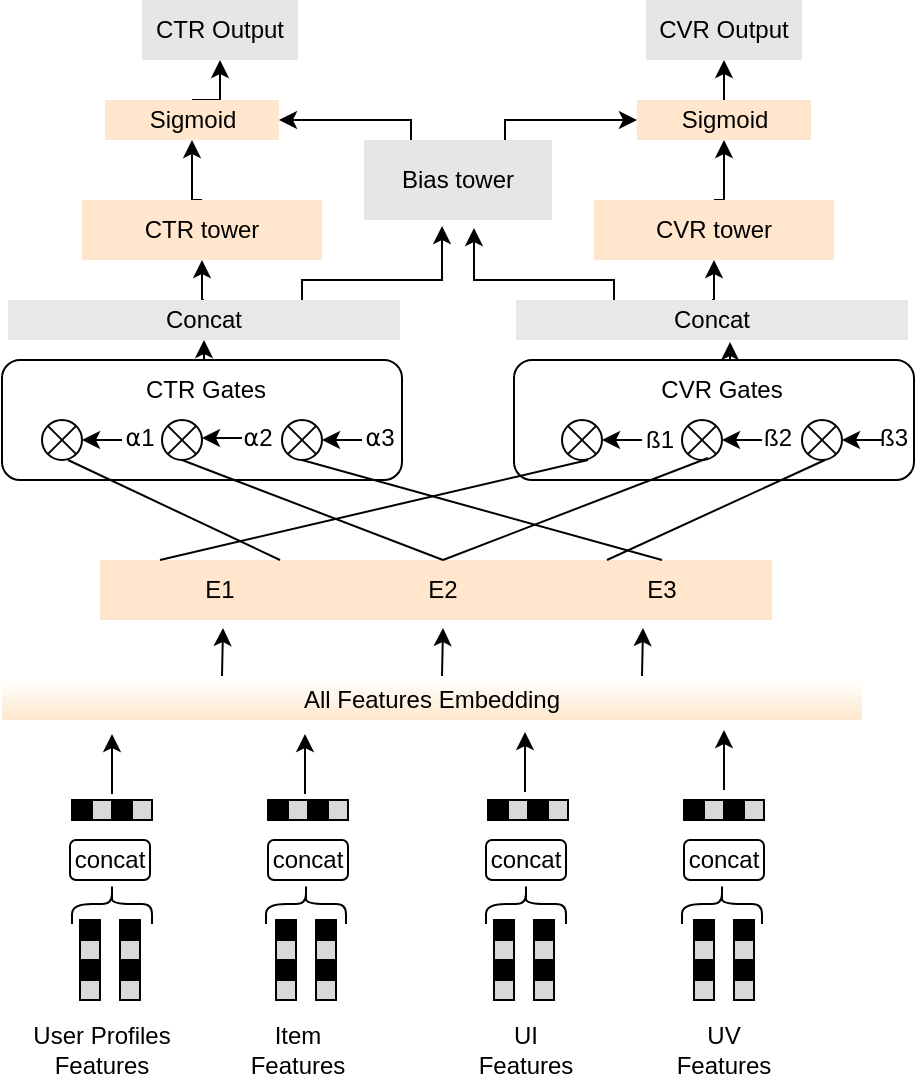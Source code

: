<mxfile version="20.2.8" type="github">
  <diagram id="xRL6QHjBoIZbNnnp0_wV" name="第 1 页">
    <mxGraphModel dx="1426" dy="1938" grid="1" gridSize="10" guides="1" tooltips="1" connect="1" arrows="1" fold="1" page="1" pageScale="1" pageWidth="827" pageHeight="1169" math="0" shadow="0">
      <root>
        <mxCell id="0" />
        <mxCell id="1" parent="0" />
        <mxCell id="JJxQaTKSTEjUSaWtiFOi-1" value="All Features Embedding" style="rounded=0;whiteSpace=wrap;html=1;fillColor=#FFE6CC;strokeColor=none;gradientDirection=north;fontColor=#000000;gradientColor=#FFFFFF;" vertex="1" parent="1">
          <mxGeometry x="260" y="320" width="430" height="20" as="geometry" />
        </mxCell>
        <mxCell id="JJxQaTKSTEjUSaWtiFOi-2" value="" style="rounded=0;whiteSpace=wrap;html=1;fillColor=#000000;gradientColor=none;gradientDirection=north;" vertex="1" parent="1">
          <mxGeometry x="295" y="380" width="10" height="10" as="geometry" />
        </mxCell>
        <mxCell id="JJxQaTKSTEjUSaWtiFOi-3" value="" style="rounded=0;whiteSpace=wrap;html=1;fillColor=#D9D9D9;gradientColor=none;gradientDirection=north;" vertex="1" parent="1">
          <mxGeometry x="305" y="380" width="10" height="10" as="geometry" />
        </mxCell>
        <mxCell id="JJxQaTKSTEjUSaWtiFOi-4" value="" style="rounded=0;whiteSpace=wrap;html=1;fillColor=#000000;gradientColor=none;gradientDirection=north;" vertex="1" parent="1">
          <mxGeometry x="315" y="380" width="10" height="10" as="geometry" />
        </mxCell>
        <mxCell id="JJxQaTKSTEjUSaWtiFOi-5" value="" style="rounded=0;whiteSpace=wrap;html=1;fillColor=#D9D9D9;gradientColor=none;gradientDirection=north;" vertex="1" parent="1">
          <mxGeometry x="325" y="380" width="10" height="10" as="geometry" />
        </mxCell>
        <mxCell id="JJxQaTKSTEjUSaWtiFOi-6" value="" style="rounded=0;whiteSpace=wrap;html=1;fillColor=#000000;gradientColor=none;gradientDirection=north;" vertex="1" parent="1">
          <mxGeometry x="393" y="380" width="10" height="10" as="geometry" />
        </mxCell>
        <mxCell id="JJxQaTKSTEjUSaWtiFOi-7" value="" style="rounded=0;whiteSpace=wrap;html=1;fillColor=#D9D9D9;gradientColor=none;gradientDirection=north;" vertex="1" parent="1">
          <mxGeometry x="403" y="380" width="10" height="10" as="geometry" />
        </mxCell>
        <mxCell id="JJxQaTKSTEjUSaWtiFOi-8" value="" style="rounded=0;whiteSpace=wrap;html=1;fillColor=#000000;gradientColor=none;gradientDirection=north;" vertex="1" parent="1">
          <mxGeometry x="413" y="380" width="10" height="10" as="geometry" />
        </mxCell>
        <mxCell id="JJxQaTKSTEjUSaWtiFOi-9" value="" style="rounded=0;whiteSpace=wrap;html=1;fillColor=#D9D9D9;gradientColor=none;gradientDirection=north;" vertex="1" parent="1">
          <mxGeometry x="423" y="380" width="10" height="10" as="geometry" />
        </mxCell>
        <mxCell id="JJxQaTKSTEjUSaWtiFOi-10" value="" style="rounded=0;whiteSpace=wrap;html=1;fillColor=#000000;gradientColor=none;gradientDirection=north;" vertex="1" parent="1">
          <mxGeometry x="503" y="380" width="10" height="10" as="geometry" />
        </mxCell>
        <mxCell id="JJxQaTKSTEjUSaWtiFOi-11" value="" style="rounded=0;whiteSpace=wrap;html=1;fillColor=#D9D9D9;gradientColor=none;gradientDirection=north;" vertex="1" parent="1">
          <mxGeometry x="513" y="380" width="10" height="10" as="geometry" />
        </mxCell>
        <mxCell id="JJxQaTKSTEjUSaWtiFOi-12" value="" style="rounded=0;whiteSpace=wrap;html=1;fillColor=#000000;gradientColor=none;gradientDirection=north;" vertex="1" parent="1">
          <mxGeometry x="523" y="380" width="10" height="10" as="geometry" />
        </mxCell>
        <mxCell id="JJxQaTKSTEjUSaWtiFOi-13" value="" style="rounded=0;whiteSpace=wrap;html=1;fillColor=#D9D9D9;gradientColor=none;gradientDirection=north;" vertex="1" parent="1">
          <mxGeometry x="533" y="380" width="10" height="10" as="geometry" />
        </mxCell>
        <mxCell id="JJxQaTKSTEjUSaWtiFOi-14" value="" style="rounded=0;whiteSpace=wrap;html=1;fillColor=#000000;gradientColor=none;gradientDirection=north;" vertex="1" parent="1">
          <mxGeometry x="601" y="380" width="10" height="10" as="geometry" />
        </mxCell>
        <mxCell id="JJxQaTKSTEjUSaWtiFOi-15" value="" style="rounded=0;whiteSpace=wrap;html=1;fillColor=#D9D9D9;gradientColor=none;gradientDirection=north;" vertex="1" parent="1">
          <mxGeometry x="611" y="380" width="10" height="10" as="geometry" />
        </mxCell>
        <mxCell id="JJxQaTKSTEjUSaWtiFOi-16" value="" style="rounded=0;whiteSpace=wrap;html=1;fillColor=#000000;gradientColor=none;gradientDirection=north;" vertex="1" parent="1">
          <mxGeometry x="621" y="380" width="10" height="10" as="geometry" />
        </mxCell>
        <mxCell id="JJxQaTKSTEjUSaWtiFOi-17" value="" style="rounded=0;whiteSpace=wrap;html=1;fillColor=#D9D9D9;gradientColor=none;gradientDirection=north;" vertex="1" parent="1">
          <mxGeometry x="631" y="380" width="10" height="10" as="geometry" />
        </mxCell>
        <mxCell id="JJxQaTKSTEjUSaWtiFOi-18" value="" style="rounded=0;whiteSpace=wrap;html=1;fillColor=#000000;gradientColor=none;gradientDirection=north;" vertex="1" parent="1">
          <mxGeometry x="299" y="440" width="10" height="10" as="geometry" />
        </mxCell>
        <mxCell id="JJxQaTKSTEjUSaWtiFOi-19" value="" style="rounded=0;whiteSpace=wrap;html=1;fillColor=#D9D9D9;gradientColor=none;gradientDirection=north;" vertex="1" parent="1">
          <mxGeometry x="299" y="450" width="10" height="10" as="geometry" />
        </mxCell>
        <mxCell id="JJxQaTKSTEjUSaWtiFOi-20" value="" style="rounded=0;whiteSpace=wrap;html=1;fillColor=#000000;gradientColor=none;gradientDirection=north;" vertex="1" parent="1">
          <mxGeometry x="299" y="460" width="10" height="10" as="geometry" />
        </mxCell>
        <mxCell id="JJxQaTKSTEjUSaWtiFOi-21" value="" style="rounded=0;whiteSpace=wrap;html=1;fillColor=#D9D9D9;gradientColor=none;gradientDirection=north;" vertex="1" parent="1">
          <mxGeometry x="299" y="470" width="10" height="10" as="geometry" />
        </mxCell>
        <mxCell id="JJxQaTKSTEjUSaWtiFOi-22" value="" style="rounded=0;whiteSpace=wrap;html=1;fillColor=#000000;gradientColor=none;gradientDirection=north;" vertex="1" parent="1">
          <mxGeometry x="319" y="440" width="10" height="10" as="geometry" />
        </mxCell>
        <mxCell id="JJxQaTKSTEjUSaWtiFOi-23" value="" style="rounded=0;whiteSpace=wrap;html=1;fillColor=#D9D9D9;gradientColor=none;gradientDirection=north;" vertex="1" parent="1">
          <mxGeometry x="319" y="450" width="10" height="10" as="geometry" />
        </mxCell>
        <mxCell id="JJxQaTKSTEjUSaWtiFOi-24" value="" style="rounded=0;whiteSpace=wrap;html=1;fillColor=#000000;gradientColor=none;gradientDirection=north;" vertex="1" parent="1">
          <mxGeometry x="319" y="460" width="10" height="10" as="geometry" />
        </mxCell>
        <mxCell id="JJxQaTKSTEjUSaWtiFOi-25" value="" style="rounded=0;whiteSpace=wrap;html=1;fillColor=#D9D9D9;gradientColor=none;gradientDirection=north;" vertex="1" parent="1">
          <mxGeometry x="319" y="470" width="10" height="10" as="geometry" />
        </mxCell>
        <mxCell id="JJxQaTKSTEjUSaWtiFOi-26" value="" style="rounded=0;whiteSpace=wrap;html=1;fillColor=#000000;gradientColor=none;gradientDirection=north;" vertex="1" parent="1">
          <mxGeometry x="397" y="440" width="10" height="10" as="geometry" />
        </mxCell>
        <mxCell id="JJxQaTKSTEjUSaWtiFOi-27" value="" style="rounded=0;whiteSpace=wrap;html=1;fillColor=#D9D9D9;gradientColor=none;gradientDirection=north;" vertex="1" parent="1">
          <mxGeometry x="397" y="450" width="10" height="10" as="geometry" />
        </mxCell>
        <mxCell id="JJxQaTKSTEjUSaWtiFOi-28" value="" style="rounded=0;whiteSpace=wrap;html=1;fillColor=#000000;gradientColor=none;gradientDirection=north;" vertex="1" parent="1">
          <mxGeometry x="397" y="460" width="10" height="10" as="geometry" />
        </mxCell>
        <mxCell id="JJxQaTKSTEjUSaWtiFOi-29" value="" style="rounded=0;whiteSpace=wrap;html=1;fillColor=#D9D9D9;gradientColor=none;gradientDirection=north;" vertex="1" parent="1">
          <mxGeometry x="397" y="470" width="10" height="10" as="geometry" />
        </mxCell>
        <mxCell id="JJxQaTKSTEjUSaWtiFOi-30" value="" style="rounded=0;whiteSpace=wrap;html=1;fillColor=#000000;gradientColor=none;gradientDirection=north;" vertex="1" parent="1">
          <mxGeometry x="417" y="440" width="10" height="10" as="geometry" />
        </mxCell>
        <mxCell id="JJxQaTKSTEjUSaWtiFOi-31" value="" style="rounded=0;whiteSpace=wrap;html=1;fillColor=#D9D9D9;gradientColor=none;gradientDirection=north;" vertex="1" parent="1">
          <mxGeometry x="417" y="450" width="10" height="10" as="geometry" />
        </mxCell>
        <mxCell id="JJxQaTKSTEjUSaWtiFOi-32" value="" style="rounded=0;whiteSpace=wrap;html=1;fillColor=#000000;gradientColor=none;gradientDirection=north;" vertex="1" parent="1">
          <mxGeometry x="417" y="460" width="10" height="10" as="geometry" />
        </mxCell>
        <mxCell id="JJxQaTKSTEjUSaWtiFOi-33" value="" style="rounded=0;whiteSpace=wrap;html=1;fillColor=#D9D9D9;gradientColor=none;gradientDirection=north;" vertex="1" parent="1">
          <mxGeometry x="417" y="470" width="10" height="10" as="geometry" />
        </mxCell>
        <mxCell id="JJxQaTKSTEjUSaWtiFOi-34" value="" style="rounded=0;whiteSpace=wrap;html=1;fillColor=#000000;gradientColor=none;gradientDirection=north;" vertex="1" parent="1">
          <mxGeometry x="506" y="440" width="10" height="10" as="geometry" />
        </mxCell>
        <mxCell id="JJxQaTKSTEjUSaWtiFOi-35" value="" style="rounded=0;whiteSpace=wrap;html=1;fillColor=#D9D9D9;gradientColor=none;gradientDirection=north;" vertex="1" parent="1">
          <mxGeometry x="506" y="450" width="10" height="10" as="geometry" />
        </mxCell>
        <mxCell id="JJxQaTKSTEjUSaWtiFOi-36" value="" style="rounded=0;whiteSpace=wrap;html=1;fillColor=#000000;gradientColor=none;gradientDirection=north;" vertex="1" parent="1">
          <mxGeometry x="506" y="460" width="10" height="10" as="geometry" />
        </mxCell>
        <mxCell id="JJxQaTKSTEjUSaWtiFOi-37" value="" style="rounded=0;whiteSpace=wrap;html=1;fillColor=#D9D9D9;gradientColor=none;gradientDirection=north;" vertex="1" parent="1">
          <mxGeometry x="506" y="470" width="10" height="10" as="geometry" />
        </mxCell>
        <mxCell id="JJxQaTKSTEjUSaWtiFOi-38" value="" style="rounded=0;whiteSpace=wrap;html=1;fillColor=#000000;gradientColor=none;gradientDirection=north;" vertex="1" parent="1">
          <mxGeometry x="526" y="440" width="10" height="10" as="geometry" />
        </mxCell>
        <mxCell id="JJxQaTKSTEjUSaWtiFOi-39" value="" style="rounded=0;whiteSpace=wrap;html=1;fillColor=#D9D9D9;gradientColor=none;gradientDirection=north;" vertex="1" parent="1">
          <mxGeometry x="526" y="450" width="10" height="10" as="geometry" />
        </mxCell>
        <mxCell id="JJxQaTKSTEjUSaWtiFOi-40" value="" style="rounded=0;whiteSpace=wrap;html=1;fillColor=#000000;gradientColor=none;gradientDirection=north;" vertex="1" parent="1">
          <mxGeometry x="526" y="460" width="10" height="10" as="geometry" />
        </mxCell>
        <mxCell id="JJxQaTKSTEjUSaWtiFOi-41" value="" style="rounded=0;whiteSpace=wrap;html=1;fillColor=#D9D9D9;gradientColor=none;gradientDirection=north;" vertex="1" parent="1">
          <mxGeometry x="526" y="470" width="10" height="10" as="geometry" />
        </mxCell>
        <mxCell id="JJxQaTKSTEjUSaWtiFOi-42" value="" style="rounded=0;whiteSpace=wrap;html=1;fillColor=#000000;gradientColor=none;gradientDirection=north;" vertex="1" parent="1">
          <mxGeometry x="606" y="440" width="10" height="10" as="geometry" />
        </mxCell>
        <mxCell id="JJxQaTKSTEjUSaWtiFOi-43" value="" style="rounded=0;whiteSpace=wrap;html=1;fillColor=#D9D9D9;gradientColor=none;gradientDirection=north;" vertex="1" parent="1">
          <mxGeometry x="606" y="450" width="10" height="10" as="geometry" />
        </mxCell>
        <mxCell id="JJxQaTKSTEjUSaWtiFOi-44" value="" style="rounded=0;whiteSpace=wrap;html=1;fillColor=#000000;gradientColor=none;gradientDirection=north;" vertex="1" parent="1">
          <mxGeometry x="606" y="460" width="10" height="10" as="geometry" />
        </mxCell>
        <mxCell id="JJxQaTKSTEjUSaWtiFOi-45" value="" style="rounded=0;whiteSpace=wrap;html=1;fillColor=#D9D9D9;gradientColor=none;gradientDirection=north;" vertex="1" parent="1">
          <mxGeometry x="606" y="470" width="10" height="10" as="geometry" />
        </mxCell>
        <mxCell id="JJxQaTKSTEjUSaWtiFOi-46" value="" style="rounded=0;whiteSpace=wrap;html=1;fillColor=#000000;gradientColor=none;gradientDirection=north;" vertex="1" parent="1">
          <mxGeometry x="626" y="440" width="10" height="10" as="geometry" />
        </mxCell>
        <mxCell id="JJxQaTKSTEjUSaWtiFOi-47" value="" style="rounded=0;whiteSpace=wrap;html=1;fillColor=#D9D9D9;gradientColor=none;gradientDirection=north;" vertex="1" parent="1">
          <mxGeometry x="626" y="450" width="10" height="10" as="geometry" />
        </mxCell>
        <mxCell id="JJxQaTKSTEjUSaWtiFOi-48" value="" style="rounded=0;whiteSpace=wrap;html=1;fillColor=#000000;gradientColor=none;gradientDirection=north;" vertex="1" parent="1">
          <mxGeometry x="626" y="460" width="10" height="10" as="geometry" />
        </mxCell>
        <mxCell id="JJxQaTKSTEjUSaWtiFOi-49" value="" style="rounded=0;whiteSpace=wrap;html=1;fillColor=#D9D9D9;gradientColor=none;gradientDirection=north;" vertex="1" parent="1">
          <mxGeometry x="626" y="470" width="10" height="10" as="geometry" />
        </mxCell>
        <mxCell id="JJxQaTKSTEjUSaWtiFOi-50" value="concat" style="rounded=1;whiteSpace=wrap;html=1;fillColor=#FFFFFF;gradientColor=none;gradientDirection=north;" vertex="1" parent="1">
          <mxGeometry x="294" y="400" width="40" height="20" as="geometry" />
        </mxCell>
        <mxCell id="JJxQaTKSTEjUSaWtiFOi-51" value="concat" style="rounded=1;whiteSpace=wrap;html=1;fillColor=#FFFFFF;gradientColor=none;gradientDirection=north;" vertex="1" parent="1">
          <mxGeometry x="502" y="400" width="40" height="20" as="geometry" />
        </mxCell>
        <mxCell id="JJxQaTKSTEjUSaWtiFOi-52" value="concat" style="rounded=1;whiteSpace=wrap;html=1;fillColor=#FFFFFF;gradientColor=none;gradientDirection=north;" vertex="1" parent="1">
          <mxGeometry x="393" y="400" width="40" height="20" as="geometry" />
        </mxCell>
        <mxCell id="JJxQaTKSTEjUSaWtiFOi-53" value="concat" style="rounded=1;whiteSpace=wrap;html=1;fillColor=#FFFFFF;gradientColor=none;gradientDirection=north;" vertex="1" parent="1">
          <mxGeometry x="601" y="400" width="40" height="20" as="geometry" />
        </mxCell>
        <mxCell id="JJxQaTKSTEjUSaWtiFOi-54" value="" style="shape=curlyBracket;whiteSpace=wrap;html=1;rounded=1;flipH=1;fillColor=#FFFFFF;gradientColor=none;gradientDirection=north;rotation=-90;" vertex="1" parent="1">
          <mxGeometry x="512" y="412" width="20" height="40" as="geometry" />
        </mxCell>
        <mxCell id="JJxQaTKSTEjUSaWtiFOi-55" value="" style="shape=curlyBracket;whiteSpace=wrap;html=1;rounded=1;flipH=1;fillColor=#FFFFFF;gradientColor=none;gradientDirection=north;rotation=-90;" vertex="1" parent="1">
          <mxGeometry x="402" y="412" width="20" height="40" as="geometry" />
        </mxCell>
        <mxCell id="JJxQaTKSTEjUSaWtiFOi-56" value="" style="shape=curlyBracket;whiteSpace=wrap;html=1;rounded=1;flipH=1;fillColor=#FFFFFF;gradientColor=none;gradientDirection=north;rotation=-90;" vertex="1" parent="1">
          <mxGeometry x="305" y="412" width="20" height="40" as="geometry" />
        </mxCell>
        <mxCell id="JJxQaTKSTEjUSaWtiFOi-57" value="" style="shape=curlyBracket;whiteSpace=wrap;html=1;rounded=1;flipH=1;fillColor=#FFFFFF;gradientColor=none;gradientDirection=north;rotation=-90;" vertex="1" parent="1">
          <mxGeometry x="610" y="412" width="20" height="40" as="geometry" />
        </mxCell>
        <mxCell id="JJxQaTKSTEjUSaWtiFOi-59" value="User Profiles&lt;br&gt;Features" style="text;html=1;strokeColor=none;fillColor=none;align=center;verticalAlign=middle;whiteSpace=wrap;rounded=0;" vertex="1" parent="1">
          <mxGeometry x="270" y="490" width="80" height="30" as="geometry" />
        </mxCell>
        <mxCell id="JJxQaTKSTEjUSaWtiFOi-60" value="Item&lt;br&gt;Features" style="text;html=1;strokeColor=none;fillColor=none;align=center;verticalAlign=middle;whiteSpace=wrap;rounded=0;" vertex="1" parent="1">
          <mxGeometry x="368" y="490" width="80" height="30" as="geometry" />
        </mxCell>
        <mxCell id="JJxQaTKSTEjUSaWtiFOi-61" value="UI&lt;br&gt;Features" style="text;html=1;strokeColor=none;fillColor=none;align=center;verticalAlign=middle;whiteSpace=wrap;rounded=0;" vertex="1" parent="1">
          <mxGeometry x="482" y="490" width="80" height="30" as="geometry" />
        </mxCell>
        <mxCell id="JJxQaTKSTEjUSaWtiFOi-62" value="UV&lt;br&gt;Features" style="text;html=1;strokeColor=none;fillColor=none;align=center;verticalAlign=middle;whiteSpace=wrap;rounded=0;" vertex="1" parent="1">
          <mxGeometry x="581" y="490" width="80" height="30" as="geometry" />
        </mxCell>
        <mxCell id="JJxQaTKSTEjUSaWtiFOi-63" value="" style="endArrow=classic;html=1;rounded=0;" edge="1" parent="1">
          <mxGeometry width="50" height="50" relative="1" as="geometry">
            <mxPoint x="621" y="375" as="sourcePoint" />
            <mxPoint x="621" y="345" as="targetPoint" />
          </mxGeometry>
        </mxCell>
        <mxCell id="JJxQaTKSTEjUSaWtiFOi-64" value="" style="endArrow=classic;html=1;rounded=0;" edge="1" parent="1">
          <mxGeometry width="50" height="50" relative="1" as="geometry">
            <mxPoint x="521.5" y="376" as="sourcePoint" />
            <mxPoint x="521.5" y="346" as="targetPoint" />
          </mxGeometry>
        </mxCell>
        <mxCell id="JJxQaTKSTEjUSaWtiFOi-65" value="" style="endArrow=classic;html=1;rounded=0;" edge="1" parent="1">
          <mxGeometry width="50" height="50" relative="1" as="geometry">
            <mxPoint x="411.5" y="377" as="sourcePoint" />
            <mxPoint x="411.5" y="347" as="targetPoint" />
          </mxGeometry>
        </mxCell>
        <mxCell id="JJxQaTKSTEjUSaWtiFOi-66" value="" style="endArrow=classic;html=1;rounded=0;" edge="1" parent="1">
          <mxGeometry width="50" height="50" relative="1" as="geometry">
            <mxPoint x="315" y="377" as="sourcePoint" />
            <mxPoint x="315" y="347" as="targetPoint" />
          </mxGeometry>
        </mxCell>
        <mxCell id="JJxQaTKSTEjUSaWtiFOi-68" value="E1" style="rounded=0;whiteSpace=wrap;html=1;fillColor=#FFE6CC;gradientColor=none;gradientDirection=north;strokeColor=none;" vertex="1" parent="1">
          <mxGeometry x="309" y="260" width="120" height="30" as="geometry" />
        </mxCell>
        <mxCell id="JJxQaTKSTEjUSaWtiFOi-69" value="E2" style="rounded=0;whiteSpace=wrap;html=1;fillColor=#FFE6CC;gradientColor=none;gradientDirection=north;strokeColor=none;" vertex="1" parent="1">
          <mxGeometry x="422" y="260" width="117" height="30" as="geometry" />
        </mxCell>
        <mxCell id="JJxQaTKSTEjUSaWtiFOi-70" value="E3" style="rounded=0;whiteSpace=wrap;html=1;fillColor=#FFE6CC;gradientColor=none;gradientDirection=north;strokeColor=none;" vertex="1" parent="1">
          <mxGeometry x="535" y="260" width="110" height="30" as="geometry" />
        </mxCell>
        <mxCell id="JJxQaTKSTEjUSaWtiFOi-71" value="" style="rounded=1;whiteSpace=wrap;html=1;fillColor=#FFFFFF;gradientColor=none;gradientDirection=north;" vertex="1" parent="1">
          <mxGeometry x="260" y="160" width="200" height="60" as="geometry" />
        </mxCell>
        <mxCell id="JJxQaTKSTEjUSaWtiFOi-72" value="" style="rounded=1;whiteSpace=wrap;html=1;fillColor=#FFFFFF;gradientColor=none;gradientDirection=north;" vertex="1" parent="1">
          <mxGeometry x="516" y="160" width="200" height="60" as="geometry" />
        </mxCell>
        <mxCell id="JJxQaTKSTEjUSaWtiFOi-77" value="" style="group" vertex="1" connectable="0" parent="1">
          <mxGeometry x="280" y="190" width="30" height="20" as="geometry" />
        </mxCell>
        <mxCell id="JJxQaTKSTEjUSaWtiFOi-73" value="" style="ellipse;whiteSpace=wrap;html=1;aspect=fixed;fillColor=#FFFFFF;gradientColor=none;gradientDirection=north;" vertex="1" parent="JJxQaTKSTEjUSaWtiFOi-77">
          <mxGeometry width="20" height="20" as="geometry" />
        </mxCell>
        <mxCell id="JJxQaTKSTEjUSaWtiFOi-74" value="" style="endArrow=none;html=1;rounded=0;entryX=1;entryY=0;entryDx=0;entryDy=0;exitX=0;exitY=1;exitDx=0;exitDy=0;" edge="1" parent="JJxQaTKSTEjUSaWtiFOi-77" source="JJxQaTKSTEjUSaWtiFOi-73" target="JJxQaTKSTEjUSaWtiFOi-73">
          <mxGeometry width="50" height="50" relative="1" as="geometry">
            <mxPoint x="6" y="17.333" as="sourcePoint" />
            <mxPoint x="26" y="4" as="targetPoint" />
          </mxGeometry>
        </mxCell>
        <mxCell id="JJxQaTKSTEjUSaWtiFOi-75" value="" style="endArrow=none;html=1;rounded=0;exitX=1;exitY=1;exitDx=0;exitDy=0;entryX=0;entryY=0;entryDx=0;entryDy=0;" edge="1" parent="JJxQaTKSTEjUSaWtiFOi-77" source="JJxQaTKSTEjUSaWtiFOi-73" target="JJxQaTKSTEjUSaWtiFOi-73">
          <mxGeometry width="50" height="50" relative="1" as="geometry">
            <mxPoint x="20" y="13.333" as="sourcePoint" />
            <mxPoint x="6" y="4" as="targetPoint" />
          </mxGeometry>
        </mxCell>
        <mxCell id="JJxQaTKSTEjUSaWtiFOi-80" value="" style="group" vertex="1" connectable="0" parent="1">
          <mxGeometry x="340" y="190" width="30" height="20" as="geometry" />
        </mxCell>
        <mxCell id="JJxQaTKSTEjUSaWtiFOi-81" value="" style="ellipse;whiteSpace=wrap;html=1;aspect=fixed;fillColor=#FFFFFF;gradientColor=none;gradientDirection=north;" vertex="1" parent="JJxQaTKSTEjUSaWtiFOi-80">
          <mxGeometry width="20" height="20" as="geometry" />
        </mxCell>
        <mxCell id="JJxQaTKSTEjUSaWtiFOi-82" value="" style="endArrow=none;html=1;rounded=0;entryX=1;entryY=0;entryDx=0;entryDy=0;exitX=0;exitY=1;exitDx=0;exitDy=0;" edge="1" parent="JJxQaTKSTEjUSaWtiFOi-80" source="JJxQaTKSTEjUSaWtiFOi-81" target="JJxQaTKSTEjUSaWtiFOi-81">
          <mxGeometry width="50" height="50" relative="1" as="geometry">
            <mxPoint x="6" y="17.333" as="sourcePoint" />
            <mxPoint x="26" y="4" as="targetPoint" />
          </mxGeometry>
        </mxCell>
        <mxCell id="JJxQaTKSTEjUSaWtiFOi-83" value="" style="endArrow=none;html=1;rounded=0;exitX=1;exitY=1;exitDx=0;exitDy=0;entryX=0;entryY=0;entryDx=0;entryDy=0;" edge="1" parent="JJxQaTKSTEjUSaWtiFOi-80" source="JJxQaTKSTEjUSaWtiFOi-81" target="JJxQaTKSTEjUSaWtiFOi-81">
          <mxGeometry width="50" height="50" relative="1" as="geometry">
            <mxPoint x="20" y="13.333" as="sourcePoint" />
            <mxPoint x="6" y="4" as="targetPoint" />
          </mxGeometry>
        </mxCell>
        <mxCell id="JJxQaTKSTEjUSaWtiFOi-84" value="" style="group" vertex="1" connectable="0" parent="1">
          <mxGeometry x="400" y="190" width="30" height="20" as="geometry" />
        </mxCell>
        <mxCell id="JJxQaTKSTEjUSaWtiFOi-85" value="" style="ellipse;whiteSpace=wrap;html=1;aspect=fixed;fillColor=#FFFFFF;gradientColor=none;gradientDirection=north;" vertex="1" parent="JJxQaTKSTEjUSaWtiFOi-84">
          <mxGeometry width="20" height="20" as="geometry" />
        </mxCell>
        <mxCell id="JJxQaTKSTEjUSaWtiFOi-86" value="" style="endArrow=none;html=1;rounded=0;entryX=1;entryY=0;entryDx=0;entryDy=0;exitX=0;exitY=1;exitDx=0;exitDy=0;" edge="1" parent="JJxQaTKSTEjUSaWtiFOi-84" source="JJxQaTKSTEjUSaWtiFOi-85" target="JJxQaTKSTEjUSaWtiFOi-85">
          <mxGeometry width="50" height="50" relative="1" as="geometry">
            <mxPoint x="6" y="17.333" as="sourcePoint" />
            <mxPoint x="26" y="4" as="targetPoint" />
          </mxGeometry>
        </mxCell>
        <mxCell id="JJxQaTKSTEjUSaWtiFOi-87" value="" style="endArrow=none;html=1;rounded=0;exitX=1;exitY=1;exitDx=0;exitDy=0;entryX=0;entryY=0;entryDx=0;entryDy=0;" edge="1" parent="JJxQaTKSTEjUSaWtiFOi-84" source="JJxQaTKSTEjUSaWtiFOi-85" target="JJxQaTKSTEjUSaWtiFOi-85">
          <mxGeometry width="50" height="50" relative="1" as="geometry">
            <mxPoint x="20" y="13.333" as="sourcePoint" />
            <mxPoint x="6" y="4" as="targetPoint" />
          </mxGeometry>
        </mxCell>
        <mxCell id="JJxQaTKSTEjUSaWtiFOi-88" value="" style="group" vertex="1" connectable="0" parent="1">
          <mxGeometry x="660" y="190" width="30" height="20" as="geometry" />
        </mxCell>
        <mxCell id="JJxQaTKSTEjUSaWtiFOi-89" value="" style="ellipse;whiteSpace=wrap;html=1;aspect=fixed;fillColor=#FFFFFF;gradientColor=none;gradientDirection=north;" vertex="1" parent="JJxQaTKSTEjUSaWtiFOi-88">
          <mxGeometry width="20" height="20" as="geometry" />
        </mxCell>
        <mxCell id="JJxQaTKSTEjUSaWtiFOi-90" value="" style="endArrow=none;html=1;rounded=0;entryX=1;entryY=0;entryDx=0;entryDy=0;exitX=0;exitY=1;exitDx=0;exitDy=0;" edge="1" parent="JJxQaTKSTEjUSaWtiFOi-88" source="JJxQaTKSTEjUSaWtiFOi-89" target="JJxQaTKSTEjUSaWtiFOi-89">
          <mxGeometry width="50" height="50" relative="1" as="geometry">
            <mxPoint x="6" y="17.333" as="sourcePoint" />
            <mxPoint x="26" y="4" as="targetPoint" />
          </mxGeometry>
        </mxCell>
        <mxCell id="JJxQaTKSTEjUSaWtiFOi-91" value="" style="endArrow=none;html=1;rounded=0;exitX=1;exitY=1;exitDx=0;exitDy=0;entryX=0;entryY=0;entryDx=0;entryDy=0;" edge="1" parent="JJxQaTKSTEjUSaWtiFOi-88" source="JJxQaTKSTEjUSaWtiFOi-89" target="JJxQaTKSTEjUSaWtiFOi-89">
          <mxGeometry width="50" height="50" relative="1" as="geometry">
            <mxPoint x="20" y="13.333" as="sourcePoint" />
            <mxPoint x="6" y="4" as="targetPoint" />
          </mxGeometry>
        </mxCell>
        <mxCell id="JJxQaTKSTEjUSaWtiFOi-92" value="" style="group" vertex="1" connectable="0" parent="1">
          <mxGeometry x="600" y="190" width="30" height="20" as="geometry" />
        </mxCell>
        <mxCell id="JJxQaTKSTEjUSaWtiFOi-93" value="" style="ellipse;whiteSpace=wrap;html=1;aspect=fixed;fillColor=#FFFFFF;gradientColor=none;gradientDirection=north;" vertex="1" parent="JJxQaTKSTEjUSaWtiFOi-92">
          <mxGeometry width="20" height="20" as="geometry" />
        </mxCell>
        <mxCell id="JJxQaTKSTEjUSaWtiFOi-94" value="" style="endArrow=none;html=1;rounded=0;entryX=1;entryY=0;entryDx=0;entryDy=0;exitX=0;exitY=1;exitDx=0;exitDy=0;" edge="1" parent="JJxQaTKSTEjUSaWtiFOi-92" source="JJxQaTKSTEjUSaWtiFOi-93" target="JJxQaTKSTEjUSaWtiFOi-93">
          <mxGeometry width="50" height="50" relative="1" as="geometry">
            <mxPoint x="6" y="17.333" as="sourcePoint" />
            <mxPoint x="26" y="4" as="targetPoint" />
          </mxGeometry>
        </mxCell>
        <mxCell id="JJxQaTKSTEjUSaWtiFOi-95" value="" style="endArrow=none;html=1;rounded=0;exitX=1;exitY=1;exitDx=0;exitDy=0;entryX=0;entryY=0;entryDx=0;entryDy=0;" edge="1" parent="JJxQaTKSTEjUSaWtiFOi-92" source="JJxQaTKSTEjUSaWtiFOi-93" target="JJxQaTKSTEjUSaWtiFOi-93">
          <mxGeometry width="50" height="50" relative="1" as="geometry">
            <mxPoint x="20" y="13.333" as="sourcePoint" />
            <mxPoint x="6" y="4" as="targetPoint" />
          </mxGeometry>
        </mxCell>
        <mxCell id="JJxQaTKSTEjUSaWtiFOi-96" value="" style="group" vertex="1" connectable="0" parent="1">
          <mxGeometry x="540" y="190" width="30" height="20" as="geometry" />
        </mxCell>
        <mxCell id="JJxQaTKSTEjUSaWtiFOi-97" value="" style="ellipse;whiteSpace=wrap;html=1;aspect=fixed;fillColor=#FFFFFF;gradientColor=none;gradientDirection=north;" vertex="1" parent="JJxQaTKSTEjUSaWtiFOi-96">
          <mxGeometry width="20" height="20" as="geometry" />
        </mxCell>
        <mxCell id="JJxQaTKSTEjUSaWtiFOi-98" value="" style="endArrow=none;html=1;rounded=0;entryX=1;entryY=0;entryDx=0;entryDy=0;exitX=0;exitY=1;exitDx=0;exitDy=0;" edge="1" parent="JJxQaTKSTEjUSaWtiFOi-96" source="JJxQaTKSTEjUSaWtiFOi-97" target="JJxQaTKSTEjUSaWtiFOi-97">
          <mxGeometry width="50" height="50" relative="1" as="geometry">
            <mxPoint x="6" y="17.333" as="sourcePoint" />
            <mxPoint x="26" y="4" as="targetPoint" />
          </mxGeometry>
        </mxCell>
        <mxCell id="JJxQaTKSTEjUSaWtiFOi-99" value="" style="endArrow=none;html=1;rounded=0;exitX=1;exitY=1;exitDx=0;exitDy=0;entryX=0;entryY=0;entryDx=0;entryDy=0;" edge="1" parent="JJxQaTKSTEjUSaWtiFOi-96" source="JJxQaTKSTEjUSaWtiFOi-97" target="JJxQaTKSTEjUSaWtiFOi-97">
          <mxGeometry width="50" height="50" relative="1" as="geometry">
            <mxPoint x="20" y="13.333" as="sourcePoint" />
            <mxPoint x="6" y="4" as="targetPoint" />
          </mxGeometry>
        </mxCell>
        <mxCell id="JJxQaTKSTEjUSaWtiFOi-127" style="edgeStyle=orthogonalEdgeStyle;rounded=0;orthogonalLoop=1;jettySize=auto;html=1;exitX=0.5;exitY=0;exitDx=0;exitDy=0;entryX=0.5;entryY=1;entryDx=0;entryDy=0;" edge="1" parent="1" source="JJxQaTKSTEjUSaWtiFOi-100" target="JJxQaTKSTEjUSaWtiFOi-125">
          <mxGeometry relative="1" as="geometry" />
        </mxCell>
        <mxCell id="JJxQaTKSTEjUSaWtiFOi-100" value="CTR Gates" style="text;html=1;strokeColor=none;fillColor=none;align=center;verticalAlign=middle;whiteSpace=wrap;rounded=0;" vertex="1" parent="1">
          <mxGeometry x="322" y="160" width="80" height="30" as="geometry" />
        </mxCell>
        <mxCell id="JJxQaTKSTEjUSaWtiFOi-128" style="edgeStyle=orthogonalEdgeStyle;rounded=0;orthogonalLoop=1;jettySize=auto;html=1;exitX=0.5;exitY=0;exitDx=0;exitDy=0;entryX=0.546;entryY=1.05;entryDx=0;entryDy=0;entryPerimeter=0;" edge="1" parent="1" source="JJxQaTKSTEjUSaWtiFOi-101" target="JJxQaTKSTEjUSaWtiFOi-126">
          <mxGeometry relative="1" as="geometry" />
        </mxCell>
        <mxCell id="JJxQaTKSTEjUSaWtiFOi-101" value="CVR Gates" style="text;html=1;strokeColor=none;fillColor=none;align=center;verticalAlign=middle;whiteSpace=wrap;rounded=0;" vertex="1" parent="1">
          <mxGeometry x="580" y="160" width="80" height="30" as="geometry" />
        </mxCell>
        <mxCell id="JJxQaTKSTEjUSaWtiFOi-102" value="⍺1" style="text;html=1;strokeColor=none;fillColor=none;align=center;verticalAlign=middle;whiteSpace=wrap;rounded=0;" vertex="1" parent="1">
          <mxGeometry x="319" y="189" width="20" height="20" as="geometry" />
        </mxCell>
        <mxCell id="JJxQaTKSTEjUSaWtiFOi-103" value="⍺2" style="text;html=1;strokeColor=none;fillColor=none;align=center;verticalAlign=middle;whiteSpace=wrap;rounded=0;" vertex="1" parent="1">
          <mxGeometry x="378" y="189" width="20" height="20" as="geometry" />
        </mxCell>
        <mxCell id="JJxQaTKSTEjUSaWtiFOi-104" value="ß3" style="text;html=1;strokeColor=none;fillColor=none;align=center;verticalAlign=middle;whiteSpace=wrap;rounded=0;" vertex="1" parent="1">
          <mxGeometry x="696" y="189" width="20" height="20" as="geometry" />
        </mxCell>
        <mxCell id="JJxQaTKSTEjUSaWtiFOi-105" value="⍺3" style="text;html=1;strokeColor=none;fillColor=none;align=center;verticalAlign=middle;whiteSpace=wrap;rounded=0;" vertex="1" parent="1">
          <mxGeometry x="439" y="189" width="20" height="20" as="geometry" />
        </mxCell>
        <mxCell id="JJxQaTKSTEjUSaWtiFOi-106" value="" style="endArrow=classic;html=1;rounded=0;" edge="1" parent="1">
          <mxGeometry width="50" height="50" relative="1" as="geometry">
            <mxPoint x="440" y="200" as="sourcePoint" />
            <mxPoint x="420" y="200" as="targetPoint" />
          </mxGeometry>
        </mxCell>
        <mxCell id="JJxQaTKSTEjUSaWtiFOi-107" value="" style="endArrow=classic;html=1;rounded=0;" edge="1" parent="1">
          <mxGeometry width="50" height="50" relative="1" as="geometry">
            <mxPoint x="380" y="199" as="sourcePoint" />
            <mxPoint x="360" y="199" as="targetPoint" />
          </mxGeometry>
        </mxCell>
        <mxCell id="JJxQaTKSTEjUSaWtiFOi-108" value="" style="endArrow=classic;html=1;rounded=0;" edge="1" parent="1">
          <mxGeometry width="50" height="50" relative="1" as="geometry">
            <mxPoint x="320" y="200" as="sourcePoint" />
            <mxPoint x="300" y="200" as="targetPoint" />
          </mxGeometry>
        </mxCell>
        <mxCell id="JJxQaTKSTEjUSaWtiFOi-110" value="ß1" style="text;html=1;strokeColor=none;fillColor=none;align=center;verticalAlign=middle;whiteSpace=wrap;rounded=0;" vertex="1" parent="1">
          <mxGeometry x="579" y="190" width="20" height="20" as="geometry" />
        </mxCell>
        <mxCell id="JJxQaTKSTEjUSaWtiFOi-111" value="ß2" style="text;html=1;strokeColor=none;fillColor=none;align=center;verticalAlign=middle;whiteSpace=wrap;rounded=0;" vertex="1" parent="1">
          <mxGeometry x="638" y="189" width="20" height="20" as="geometry" />
        </mxCell>
        <mxCell id="JJxQaTKSTEjUSaWtiFOi-113" value="" style="endArrow=classic;html=1;rounded=0;" edge="1" parent="1">
          <mxGeometry width="50" height="50" relative="1" as="geometry">
            <mxPoint x="700" y="200" as="sourcePoint" />
            <mxPoint x="680" y="200" as="targetPoint" />
          </mxGeometry>
        </mxCell>
        <mxCell id="JJxQaTKSTEjUSaWtiFOi-114" value="" style="endArrow=classic;html=1;rounded=0;" edge="1" parent="1">
          <mxGeometry width="50" height="50" relative="1" as="geometry">
            <mxPoint x="640" y="200" as="sourcePoint" />
            <mxPoint x="620" y="200" as="targetPoint" />
          </mxGeometry>
        </mxCell>
        <mxCell id="JJxQaTKSTEjUSaWtiFOi-115" value="" style="endArrow=classic;html=1;rounded=0;" edge="1" parent="1">
          <mxGeometry width="50" height="50" relative="1" as="geometry">
            <mxPoint x="580" y="200" as="sourcePoint" />
            <mxPoint x="560" y="200" as="targetPoint" />
          </mxGeometry>
        </mxCell>
        <mxCell id="JJxQaTKSTEjUSaWtiFOi-117" value="" style="endArrow=none;html=1;rounded=0;exitX=0.75;exitY=0;exitDx=0;exitDy=0;" edge="1" parent="1" source="JJxQaTKSTEjUSaWtiFOi-68">
          <mxGeometry width="50" height="50" relative="1" as="geometry">
            <mxPoint x="393" y="250" as="sourcePoint" />
            <mxPoint x="293" y="210" as="targetPoint" />
          </mxGeometry>
        </mxCell>
        <mxCell id="JJxQaTKSTEjUSaWtiFOi-118" value="" style="endArrow=none;html=1;rounded=0;exitX=0.5;exitY=0;exitDx=0;exitDy=0;" edge="1" parent="1" source="JJxQaTKSTEjUSaWtiFOi-69">
          <mxGeometry width="50" height="50" relative="1" as="geometry">
            <mxPoint x="456" y="260" as="sourcePoint" />
            <mxPoint x="350" y="210" as="targetPoint" />
          </mxGeometry>
        </mxCell>
        <mxCell id="JJxQaTKSTEjUSaWtiFOi-119" value="" style="endArrow=none;html=1;rounded=0;exitX=0.5;exitY=0;exitDx=0;exitDy=0;" edge="1" parent="1" source="JJxQaTKSTEjUSaWtiFOi-70">
          <mxGeometry width="50" height="50" relative="1" as="geometry">
            <mxPoint x="516" y="260" as="sourcePoint" />
            <mxPoint x="410" y="210" as="targetPoint" />
          </mxGeometry>
        </mxCell>
        <mxCell id="JJxQaTKSTEjUSaWtiFOi-120" value="" style="endArrow=none;html=1;rounded=0;exitX=0.25;exitY=0;exitDx=0;exitDy=0;" edge="1" parent="1" source="JJxQaTKSTEjUSaWtiFOi-68">
          <mxGeometry width="50" height="50" relative="1" as="geometry">
            <mxPoint x="433" y="260" as="sourcePoint" />
            <mxPoint x="553" y="210" as="targetPoint" />
          </mxGeometry>
        </mxCell>
        <mxCell id="JJxQaTKSTEjUSaWtiFOi-121" value="" style="endArrow=none;html=1;rounded=0;exitX=0.5;exitY=0;exitDx=0;exitDy=0;" edge="1" parent="1" source="JJxQaTKSTEjUSaWtiFOi-69">
          <mxGeometry width="50" height="50" relative="1" as="geometry">
            <mxPoint x="503" y="279" as="sourcePoint" />
            <mxPoint x="613" y="209" as="targetPoint" />
          </mxGeometry>
        </mxCell>
        <mxCell id="JJxQaTKSTEjUSaWtiFOi-123" value="" style="endArrow=none;html=1;rounded=0;exitX=0.25;exitY=0;exitDx=0;exitDy=0;" edge="1" parent="1" source="JJxQaTKSTEjUSaWtiFOi-70">
          <mxGeometry width="50" height="50" relative="1" as="geometry">
            <mxPoint x="539" y="261" as="sourcePoint" />
            <mxPoint x="671.5" y="210" as="targetPoint" />
          </mxGeometry>
        </mxCell>
        <mxCell id="JJxQaTKSTEjUSaWtiFOi-124" value="" style="endArrow=classic;html=1;rounded=0;" edge="1" parent="1">
          <mxGeometry width="50" height="50" relative="1" as="geometry">
            <mxPoint x="480" y="318" as="sourcePoint" />
            <mxPoint x="480.5" y="294" as="targetPoint" />
          </mxGeometry>
        </mxCell>
        <mxCell id="JJxQaTKSTEjUSaWtiFOi-134" style="edgeStyle=orthogonalEdgeStyle;rounded=0;orthogonalLoop=1;jettySize=auto;html=1;exitX=0.5;exitY=0;exitDx=0;exitDy=0;entryX=0.5;entryY=1;entryDx=0;entryDy=0;" edge="1" parent="1" source="JJxQaTKSTEjUSaWtiFOi-125" target="JJxQaTKSTEjUSaWtiFOi-129">
          <mxGeometry relative="1" as="geometry" />
        </mxCell>
        <mxCell id="JJxQaTKSTEjUSaWtiFOi-150" style="edgeStyle=orthogonalEdgeStyle;rounded=0;orthogonalLoop=1;jettySize=auto;html=1;exitX=0.75;exitY=0;exitDx=0;exitDy=0;entryX=0.415;entryY=1.075;entryDx=0;entryDy=0;entryPerimeter=0;" edge="1" parent="1" source="JJxQaTKSTEjUSaWtiFOi-125" target="JJxQaTKSTEjUSaWtiFOi-131">
          <mxGeometry relative="1" as="geometry">
            <Array as="points">
              <mxPoint x="410" y="120" />
              <mxPoint x="480" y="120" />
            </Array>
          </mxGeometry>
        </mxCell>
        <mxCell id="JJxQaTKSTEjUSaWtiFOi-125" value="Concat" style="rounded=0;whiteSpace=wrap;html=1;fillColor=#E8E8E8;gradientColor=none;gradientDirection=north;strokeColor=none;" vertex="1" parent="1">
          <mxGeometry x="263" y="130" width="196" height="20" as="geometry" />
        </mxCell>
        <mxCell id="JJxQaTKSTEjUSaWtiFOi-135" style="edgeStyle=orthogonalEdgeStyle;rounded=0;orthogonalLoop=1;jettySize=auto;html=1;exitX=0.5;exitY=0;exitDx=0;exitDy=0;entryX=0.5;entryY=1;entryDx=0;entryDy=0;" edge="1" parent="1" source="JJxQaTKSTEjUSaWtiFOi-126" target="JJxQaTKSTEjUSaWtiFOi-130">
          <mxGeometry relative="1" as="geometry" />
        </mxCell>
        <mxCell id="JJxQaTKSTEjUSaWtiFOi-156" style="edgeStyle=orthogonalEdgeStyle;rounded=0;orthogonalLoop=1;jettySize=auto;html=1;exitX=0.25;exitY=0;exitDx=0;exitDy=0;entryX=0.585;entryY=1.1;entryDx=0;entryDy=0;entryPerimeter=0;" edge="1" parent="1" source="JJxQaTKSTEjUSaWtiFOi-126" target="JJxQaTKSTEjUSaWtiFOi-131">
          <mxGeometry relative="1" as="geometry">
            <Array as="points">
              <mxPoint x="566" y="120" />
              <mxPoint x="496" y="120" />
            </Array>
          </mxGeometry>
        </mxCell>
        <mxCell id="JJxQaTKSTEjUSaWtiFOi-126" value="Concat" style="rounded=0;whiteSpace=wrap;html=1;fillColor=#E8E8E8;gradientColor=none;gradientDirection=north;strokeColor=none;" vertex="1" parent="1">
          <mxGeometry x="517" y="130" width="196" height="20" as="geometry" />
        </mxCell>
        <mxCell id="JJxQaTKSTEjUSaWtiFOi-137" style="edgeStyle=orthogonalEdgeStyle;rounded=0;orthogonalLoop=1;jettySize=auto;html=1;exitX=0.5;exitY=0;exitDx=0;exitDy=0;entryX=0.5;entryY=1;entryDx=0;entryDy=0;" edge="1" parent="1" source="JJxQaTKSTEjUSaWtiFOi-129" target="JJxQaTKSTEjUSaWtiFOi-132">
          <mxGeometry relative="1" as="geometry" />
        </mxCell>
        <mxCell id="JJxQaTKSTEjUSaWtiFOi-129" value="CTR tower" style="rounded=0;whiteSpace=wrap;html=1;fillColor=#FFE6CC;gradientColor=none;gradientDirection=north;strokeColor=none;" vertex="1" parent="1">
          <mxGeometry x="300" y="80" width="120" height="30" as="geometry" />
        </mxCell>
        <mxCell id="JJxQaTKSTEjUSaWtiFOi-136" style="edgeStyle=orthogonalEdgeStyle;rounded=0;orthogonalLoop=1;jettySize=auto;html=1;exitX=0.5;exitY=0;exitDx=0;exitDy=0;entryX=0.5;entryY=1;entryDx=0;entryDy=0;" edge="1" parent="1" source="JJxQaTKSTEjUSaWtiFOi-130" target="JJxQaTKSTEjUSaWtiFOi-133">
          <mxGeometry relative="1" as="geometry" />
        </mxCell>
        <mxCell id="JJxQaTKSTEjUSaWtiFOi-130" value="CVR tower" style="rounded=0;whiteSpace=wrap;html=1;fillColor=#FFE6CC;gradientColor=none;gradientDirection=north;strokeColor=none;" vertex="1" parent="1">
          <mxGeometry x="556" y="80" width="120" height="30" as="geometry" />
        </mxCell>
        <mxCell id="JJxQaTKSTEjUSaWtiFOi-141" style="edgeStyle=orthogonalEdgeStyle;rounded=0;orthogonalLoop=1;jettySize=auto;html=1;exitX=0.25;exitY=0;exitDx=0;exitDy=0;entryX=1;entryY=0.5;entryDx=0;entryDy=0;" edge="1" parent="1" source="JJxQaTKSTEjUSaWtiFOi-131" target="JJxQaTKSTEjUSaWtiFOi-132">
          <mxGeometry relative="1" as="geometry">
            <Array as="points">
              <mxPoint x="465" y="40" />
            </Array>
          </mxGeometry>
        </mxCell>
        <mxCell id="JJxQaTKSTEjUSaWtiFOi-142" style="edgeStyle=orthogonalEdgeStyle;rounded=0;orthogonalLoop=1;jettySize=auto;html=1;exitX=0.75;exitY=0;exitDx=0;exitDy=0;entryX=0;entryY=0.5;entryDx=0;entryDy=0;" edge="1" parent="1" source="JJxQaTKSTEjUSaWtiFOi-131" target="JJxQaTKSTEjUSaWtiFOi-133">
          <mxGeometry relative="1" as="geometry">
            <Array as="points">
              <mxPoint x="512" y="40" />
            </Array>
          </mxGeometry>
        </mxCell>
        <mxCell id="JJxQaTKSTEjUSaWtiFOi-131" value="Bias tower" style="rounded=0;whiteSpace=wrap;html=1;fillColor=#E6E6E6;gradientColor=none;gradientDirection=north;strokeColor=none;" vertex="1" parent="1">
          <mxGeometry x="441" y="50" width="94" height="40" as="geometry" />
        </mxCell>
        <mxCell id="JJxQaTKSTEjUSaWtiFOi-147" style="edgeStyle=orthogonalEdgeStyle;rounded=0;orthogonalLoop=1;jettySize=auto;html=1;exitX=0.5;exitY=0;exitDx=0;exitDy=0;entryX=0.5;entryY=1;entryDx=0;entryDy=0;" edge="1" parent="1" source="JJxQaTKSTEjUSaWtiFOi-132" target="JJxQaTKSTEjUSaWtiFOi-145">
          <mxGeometry relative="1" as="geometry" />
        </mxCell>
        <mxCell id="JJxQaTKSTEjUSaWtiFOi-132" value="Sigmoid" style="rounded=0;whiteSpace=wrap;html=1;fillColor=#FFE6CC;gradientColor=none;gradientDirection=north;strokeColor=none;" vertex="1" parent="1">
          <mxGeometry x="311.5" y="30" width="87" height="20" as="geometry" />
        </mxCell>
        <mxCell id="JJxQaTKSTEjUSaWtiFOi-148" style="edgeStyle=orthogonalEdgeStyle;rounded=0;orthogonalLoop=1;jettySize=auto;html=1;exitX=0.5;exitY=0;exitDx=0;exitDy=0;entryX=0.5;entryY=1;entryDx=0;entryDy=0;" edge="1" parent="1" source="JJxQaTKSTEjUSaWtiFOi-133" target="JJxQaTKSTEjUSaWtiFOi-146">
          <mxGeometry relative="1" as="geometry" />
        </mxCell>
        <mxCell id="JJxQaTKSTEjUSaWtiFOi-133" value="Sigmoid" style="rounded=0;whiteSpace=wrap;html=1;fillColor=#FFE6CC;gradientColor=none;gradientDirection=north;strokeColor=none;" vertex="1" parent="1">
          <mxGeometry x="577.5" y="30" width="87" height="20" as="geometry" />
        </mxCell>
        <mxCell id="JJxQaTKSTEjUSaWtiFOi-145" value="CTR Output" style="rounded=0;whiteSpace=wrap;html=1;fillColor=#E6E6E6;gradientColor=none;gradientDirection=north;strokeColor=none;" vertex="1" parent="1">
          <mxGeometry x="330" y="-20" width="78" height="30" as="geometry" />
        </mxCell>
        <mxCell id="JJxQaTKSTEjUSaWtiFOi-146" value="CVR Output" style="rounded=0;whiteSpace=wrap;html=1;fillColor=#E6E6E6;gradientColor=none;gradientDirection=north;strokeColor=none;" vertex="1" parent="1">
          <mxGeometry x="582" y="-20" width="78" height="30" as="geometry" />
        </mxCell>
        <mxCell id="JJxQaTKSTEjUSaWtiFOi-157" value="" style="endArrow=classic;html=1;rounded=0;" edge="1" parent="1">
          <mxGeometry width="50" height="50" relative="1" as="geometry">
            <mxPoint x="370" y="318" as="sourcePoint" />
            <mxPoint x="370.5" y="294" as="targetPoint" />
          </mxGeometry>
        </mxCell>
        <mxCell id="JJxQaTKSTEjUSaWtiFOi-158" value="" style="endArrow=classic;html=1;rounded=0;" edge="1" parent="1">
          <mxGeometry width="50" height="50" relative="1" as="geometry">
            <mxPoint x="580" y="318" as="sourcePoint" />
            <mxPoint x="580.5" y="294" as="targetPoint" />
          </mxGeometry>
        </mxCell>
      </root>
    </mxGraphModel>
  </diagram>
</mxfile>
